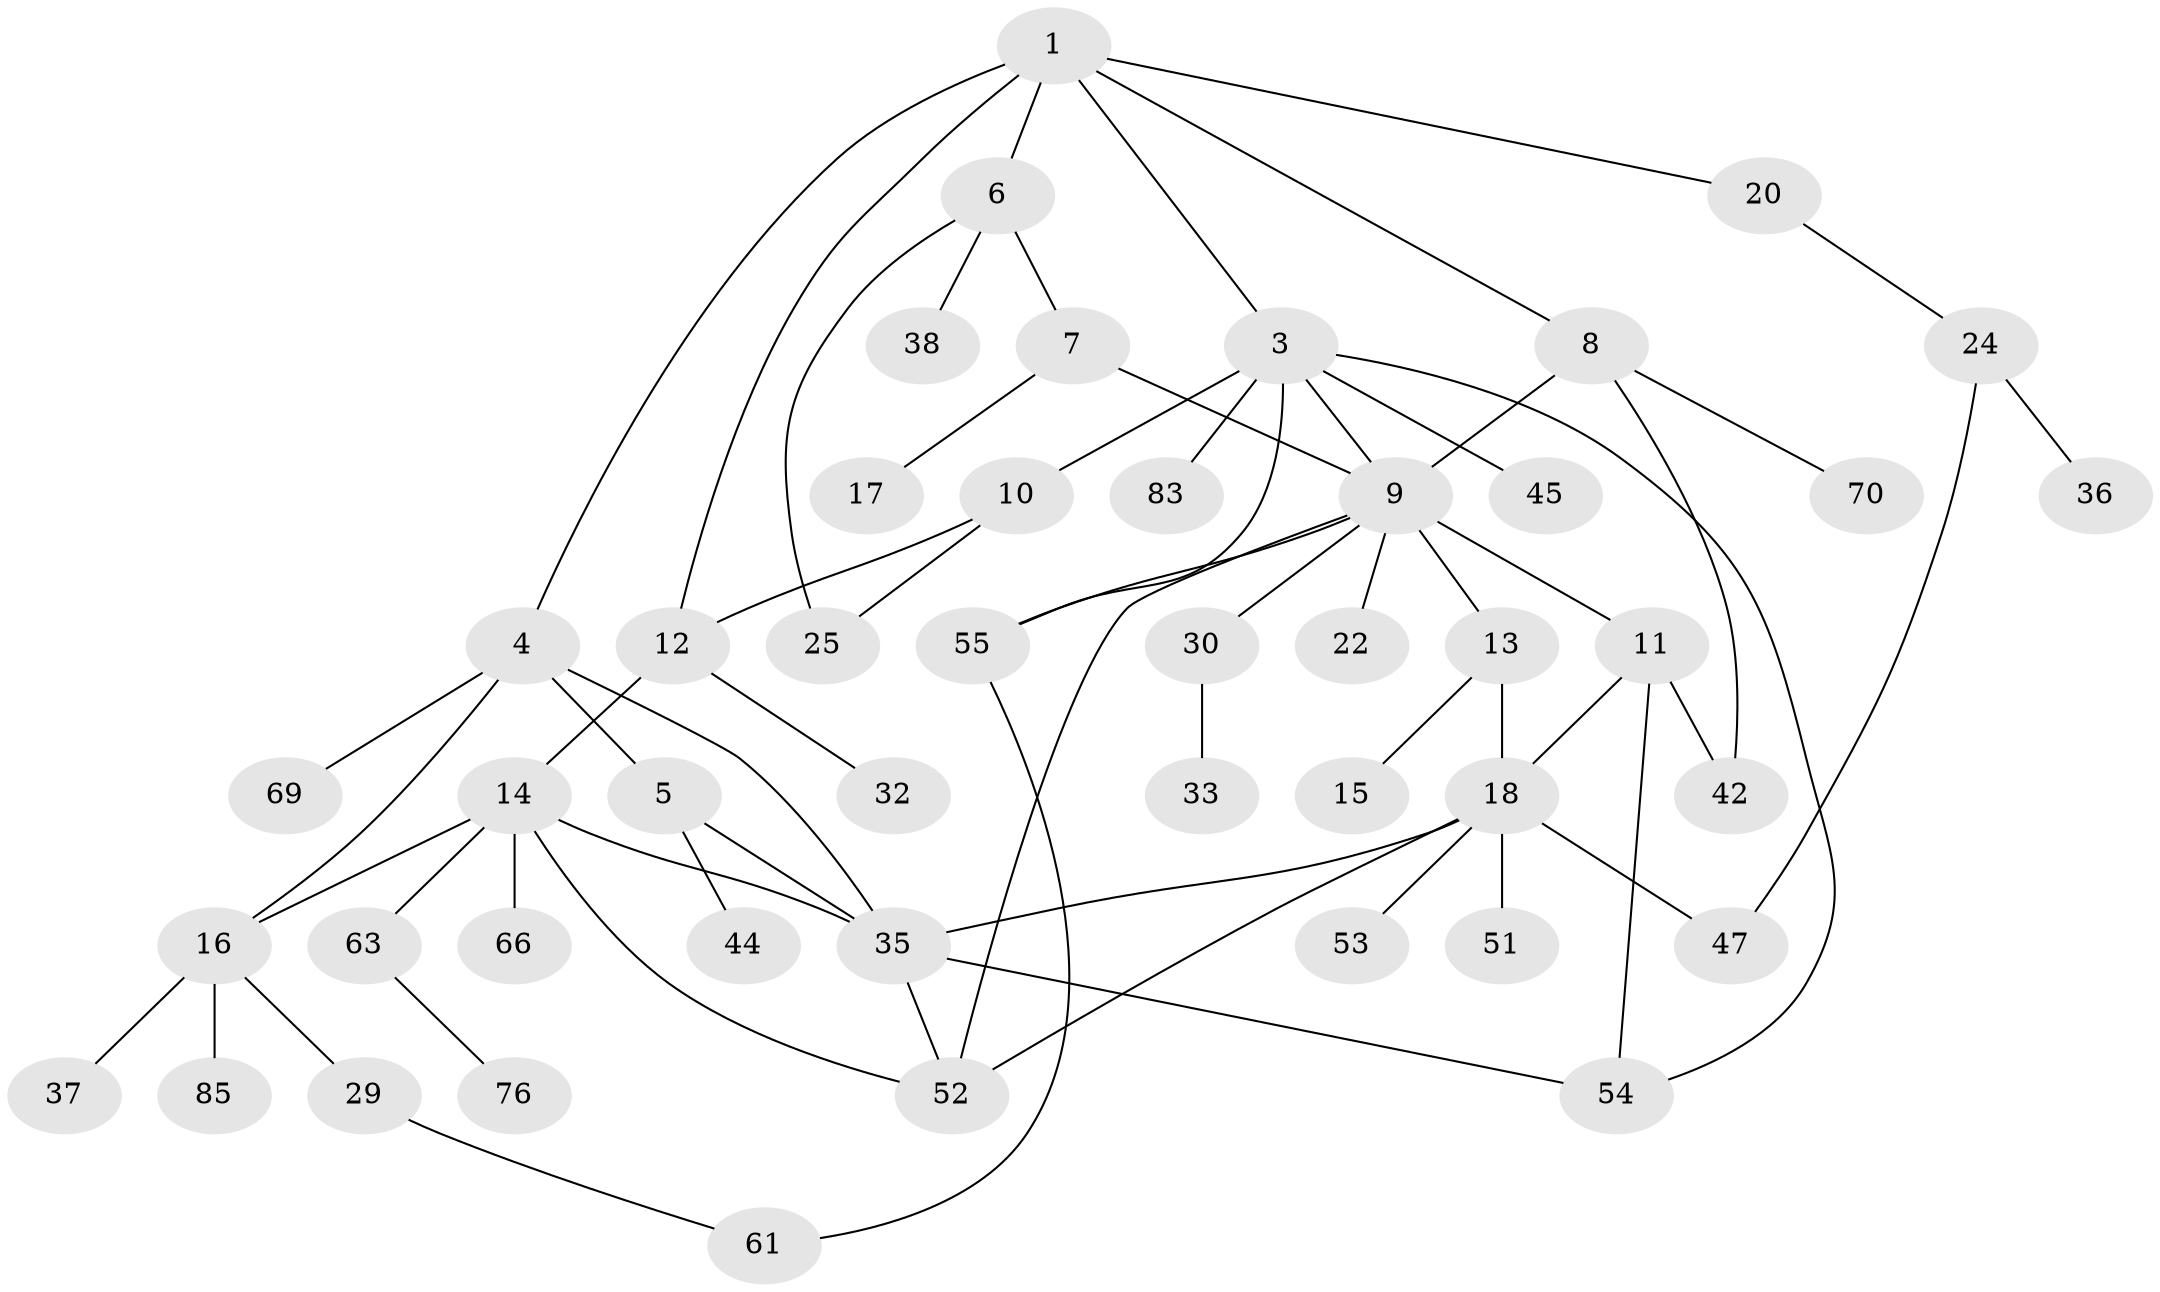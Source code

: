 // original degree distribution, {5: 0.08695652173913043, 7: 0.010869565217391304, 3: 0.1956521739130435, 4: 0.07608695652173914, 11: 0.010869565217391304, 2: 0.31521739130434784, 1: 0.30434782608695654}
// Generated by graph-tools (version 1.1) at 2025/13/03/09/25 04:13:26]
// undirected, 46 vertices, 63 edges
graph export_dot {
graph [start="1"]
  node [color=gray90,style=filled];
  1 [super="+2"];
  3;
  4 [super="+50"];
  5 [super="+62"];
  6;
  7;
  8 [super="+21"];
  9 [super="+64"];
  10 [super="+77+19"];
  11 [super="+59"];
  12 [super="+23"];
  13;
  14 [super="+28+65+27"];
  15;
  16 [super="+31"];
  17;
  18 [super="+40+26"];
  20;
  22;
  24;
  25;
  29 [super="+80"];
  30;
  32;
  33;
  35 [super="+72+49"];
  36 [super="+39+56+73+43"];
  37;
  38;
  42 [super="+58+90"];
  44;
  45 [super="+68"];
  47 [super="+92+79"];
  51;
  52 [super="+67"];
  53;
  54;
  55 [super="+84+60"];
  61;
  63;
  66;
  69;
  70;
  76;
  83;
  85;
  1 -- 6;
  1 -- 8;
  1 -- 12;
  1 -- 20;
  1 -- 3;
  1 -- 4;
  3 -- 9;
  3 -- 10;
  3 -- 45;
  3 -- 54;
  3 -- 55;
  3 -- 83;
  4 -- 5;
  4 -- 16;
  4 -- 35;
  4 -- 69;
  5 -- 44;
  5 -- 35;
  6 -- 7;
  6 -- 25;
  6 -- 38;
  7 -- 17;
  7 -- 9;
  8 -- 42;
  8 -- 9;
  8 -- 70;
  9 -- 11 [weight=2];
  9 -- 13;
  9 -- 22;
  9 -- 30;
  9 -- 52;
  9 -- 55;
  10 -- 25;
  10 -- 12;
  11 -- 18;
  11 -- 54;
  11 -- 42;
  12 -- 14;
  12 -- 32;
  13 -- 15;
  13 -- 18;
  14 -- 66;
  14 -- 35 [weight=2];
  14 -- 52;
  14 -- 16;
  14 -- 63;
  16 -- 29;
  16 -- 85;
  16 -- 37;
  18 -- 47 [weight=2];
  18 -- 51;
  18 -- 53;
  18 -- 35;
  18 -- 52;
  20 -- 24;
  24 -- 36;
  24 -- 47;
  29 -- 61;
  30 -- 33;
  35 -- 54;
  35 -- 52;
  55 -- 61;
  63 -- 76;
}
